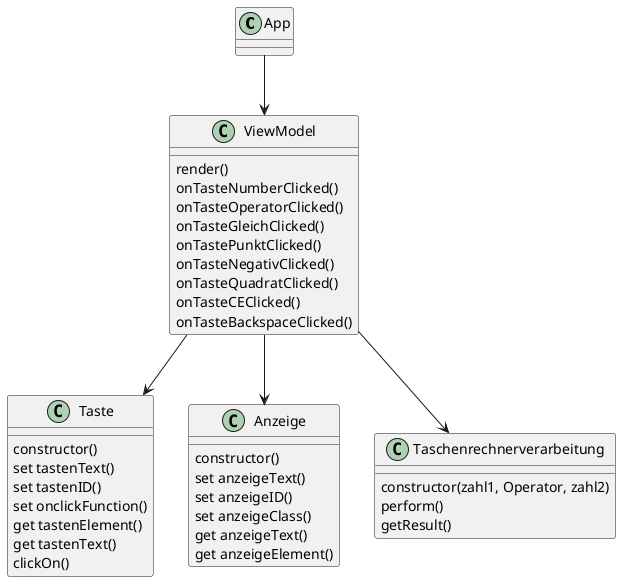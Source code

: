 @startuml Taschenrechner Klassendiagramm 
class App

class Taste{
    constructor()
    set tastenText()
    set tastenID()
    set onclickFunction()
    get tastenElement()
    get tastenText()
    clickOn()
}

class Anzeige{
    constructor()
    set anzeigeText()
    set anzeigeID()
    set anzeigeClass()
    get anzeigeText()
    get anzeigeElement()
}

class Taschenrechnerverarbeitung{
    constructor(zahl1, Operator, zahl2)
    perform()
    getResult()
}

class ViewModel{
    render()
    onTasteNumberClicked()
    onTasteOperatorClicked()
    onTasteGleichClicked()
    onTastePunktClicked()
    onTasteNegativClicked()
    onTasteQuadratClicked()
    onTasteCEClicked()
    onTasteBackspaceClicked()
}

App --> ViewModel
ViewModel --> Taste
ViewModel --> Anzeige
ViewModel --> Taschenrechnerverarbeitung

@enduml